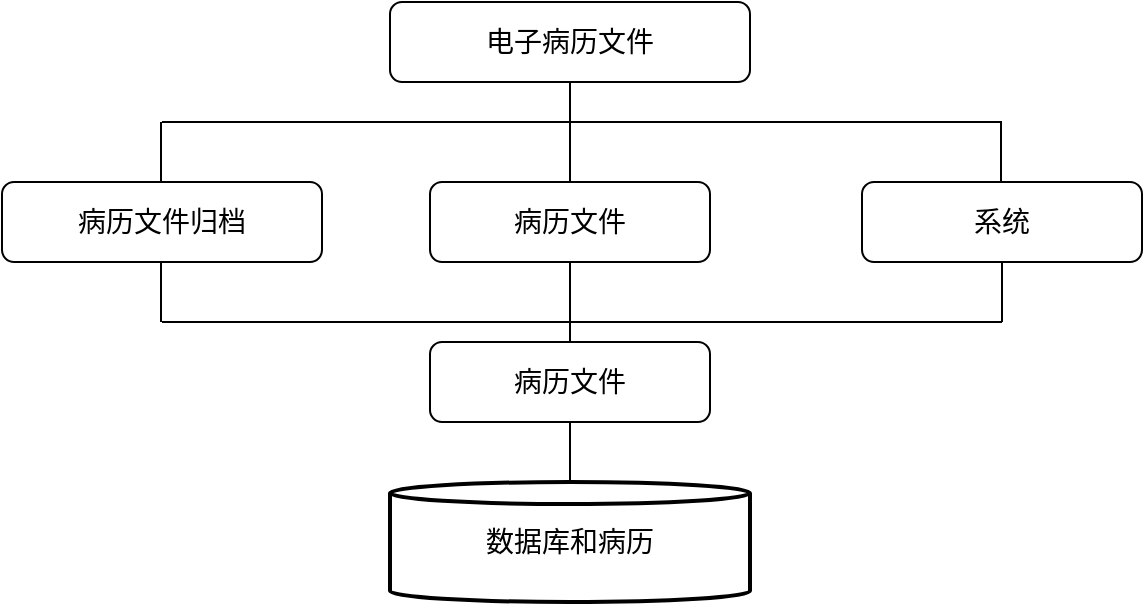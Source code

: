 <mxfile version="26.2.13">
  <diagram name="第 1 页" id="CN1bkAVNUNSqw8Xy8RyV">
    <mxGraphModel dx="1036" dy="574" grid="1" gridSize="10" guides="1" tooltips="1" connect="1" arrows="1" fold="1" page="1" pageScale="1" pageWidth="827" pageHeight="1169" math="0" shadow="0">
      <root>
        <mxCell id="0" />
        <mxCell id="1" parent="0" />
        <mxCell id="REMXA-z0rV4cnsZnsehk-1" value="&lt;font style=&quot;font-size: 14px;&quot;&gt;电子病历文件&lt;/font&gt;" style="rounded=1;whiteSpace=wrap;html=1;" vertex="1" parent="1">
          <mxGeometry x="324" y="140" width="180" height="40" as="geometry" />
        </mxCell>
        <mxCell id="REMXA-z0rV4cnsZnsehk-2" value="&lt;font style=&quot;font-size: 14px;&quot;&gt;病历文件归档&lt;/font&gt;" style="rounded=1;whiteSpace=wrap;html=1;" vertex="1" parent="1">
          <mxGeometry x="130" y="230" width="160" height="40" as="geometry" />
        </mxCell>
        <mxCell id="REMXA-z0rV4cnsZnsehk-7" value="&lt;font style=&quot;font-size: 14px;&quot;&gt;病历文件&lt;/font&gt;" style="rounded=1;whiteSpace=wrap;html=1;" vertex="1" parent="1">
          <mxGeometry x="344" y="230" width="140" height="40" as="geometry" />
        </mxCell>
        <mxCell id="REMXA-z0rV4cnsZnsehk-8" value="&lt;font style=&quot;font-size: 14px;&quot;&gt;系统&lt;/font&gt;" style="rounded=1;whiteSpace=wrap;html=1;" vertex="1" parent="1">
          <mxGeometry x="560" y="230" width="140" height="40" as="geometry" />
        </mxCell>
        <mxCell id="REMXA-z0rV4cnsZnsehk-9" value="&lt;font style=&quot;font-size: 14px;&quot;&gt;病历文件&lt;/font&gt;" style="rounded=1;whiteSpace=wrap;html=1;" vertex="1" parent="1">
          <mxGeometry x="344" y="310" width="140" height="40" as="geometry" />
        </mxCell>
        <mxCell id="REMXA-z0rV4cnsZnsehk-17" value="&lt;font style=&quot;font-size: 14px;&quot;&gt;数据库和病历&lt;/font&gt;" style="strokeWidth=2;html=1;shape=mxgraph.flowchart.direct_data;whiteSpace=wrap;direction=north;" vertex="1" parent="1">
          <mxGeometry x="324" y="380" width="180" height="60" as="geometry" />
        </mxCell>
        <mxCell id="REMXA-z0rV4cnsZnsehk-18" value="" style="endArrow=none;html=1;rounded=0;entryX=0.5;entryY=1;entryDx=0;entryDy=0;exitX=0.5;exitY=0;exitDx=0;exitDy=0;" edge="1" parent="1" source="REMXA-z0rV4cnsZnsehk-7" target="REMXA-z0rV4cnsZnsehk-1">
          <mxGeometry width="50" height="50" relative="1" as="geometry">
            <mxPoint x="390" y="320" as="sourcePoint" />
            <mxPoint x="440" y="270" as="targetPoint" />
          </mxGeometry>
        </mxCell>
        <mxCell id="REMXA-z0rV4cnsZnsehk-20" value="" style="endArrow=none;html=1;rounded=0;entryX=0.5;entryY=1;entryDx=0;entryDy=0;exitX=0.5;exitY=0;exitDx=0;exitDy=0;" edge="1" parent="1" source="REMXA-z0rV4cnsZnsehk-9" target="REMXA-z0rV4cnsZnsehk-7">
          <mxGeometry width="50" height="50" relative="1" as="geometry">
            <mxPoint x="390" y="320" as="sourcePoint" />
            <mxPoint x="440" y="270" as="targetPoint" />
          </mxGeometry>
        </mxCell>
        <mxCell id="REMXA-z0rV4cnsZnsehk-21" value="" style="endArrow=none;html=1;rounded=0;entryX=0.5;entryY=1;entryDx=0;entryDy=0;exitX=1;exitY=0.5;exitDx=0;exitDy=0;exitPerimeter=0;" edge="1" parent="1" source="REMXA-z0rV4cnsZnsehk-17" target="REMXA-z0rV4cnsZnsehk-9">
          <mxGeometry width="50" height="50" relative="1" as="geometry">
            <mxPoint x="424" y="320" as="sourcePoint" />
            <mxPoint x="424" y="280" as="targetPoint" />
          </mxGeometry>
        </mxCell>
        <mxCell id="REMXA-z0rV4cnsZnsehk-24" value="" style="endArrow=none;html=1;rounded=0;entryX=0.5;entryY=1;entryDx=0;entryDy=0;" edge="1" parent="1" target="REMXA-z0rV4cnsZnsehk-8">
          <mxGeometry width="50" height="50" relative="1" as="geometry">
            <mxPoint x="630" y="300" as="sourcePoint" />
            <mxPoint x="580" y="270" as="targetPoint" />
          </mxGeometry>
        </mxCell>
        <mxCell id="REMXA-z0rV4cnsZnsehk-25" value="" style="endArrow=none;html=1;rounded=0;" edge="1" parent="1">
          <mxGeometry width="50" height="50" relative="1" as="geometry">
            <mxPoint x="210" y="300" as="sourcePoint" />
            <mxPoint x="630" y="300" as="targetPoint" />
          </mxGeometry>
        </mxCell>
        <mxCell id="REMXA-z0rV4cnsZnsehk-26" value="" style="endArrow=none;html=1;rounded=0;entryX=0.5;entryY=1;entryDx=0;entryDy=0;" edge="1" parent="1">
          <mxGeometry width="50" height="50" relative="1" as="geometry">
            <mxPoint x="209.5" y="300" as="sourcePoint" />
            <mxPoint x="209.5" y="270" as="targetPoint" />
          </mxGeometry>
        </mxCell>
        <mxCell id="REMXA-z0rV4cnsZnsehk-27" value="" style="endArrow=none;html=1;rounded=0;entryX=0.5;entryY=1;entryDx=0;entryDy=0;" edge="1" parent="1">
          <mxGeometry width="50" height="50" relative="1" as="geometry">
            <mxPoint x="629.5" y="230" as="sourcePoint" />
            <mxPoint x="629.5" y="200" as="targetPoint" />
          </mxGeometry>
        </mxCell>
        <mxCell id="REMXA-z0rV4cnsZnsehk-28" value="" style="endArrow=none;html=1;rounded=0;entryX=0.5;entryY=1;entryDx=0;entryDy=0;" edge="1" parent="1">
          <mxGeometry width="50" height="50" relative="1" as="geometry">
            <mxPoint x="209.5" y="230" as="sourcePoint" />
            <mxPoint x="209.5" y="200" as="targetPoint" />
          </mxGeometry>
        </mxCell>
        <mxCell id="REMXA-z0rV4cnsZnsehk-29" value="" style="endArrow=none;html=1;rounded=0;" edge="1" parent="1">
          <mxGeometry width="50" height="50" relative="1" as="geometry">
            <mxPoint x="210" y="200" as="sourcePoint" />
            <mxPoint x="630" y="200" as="targetPoint" />
          </mxGeometry>
        </mxCell>
      </root>
    </mxGraphModel>
  </diagram>
</mxfile>
